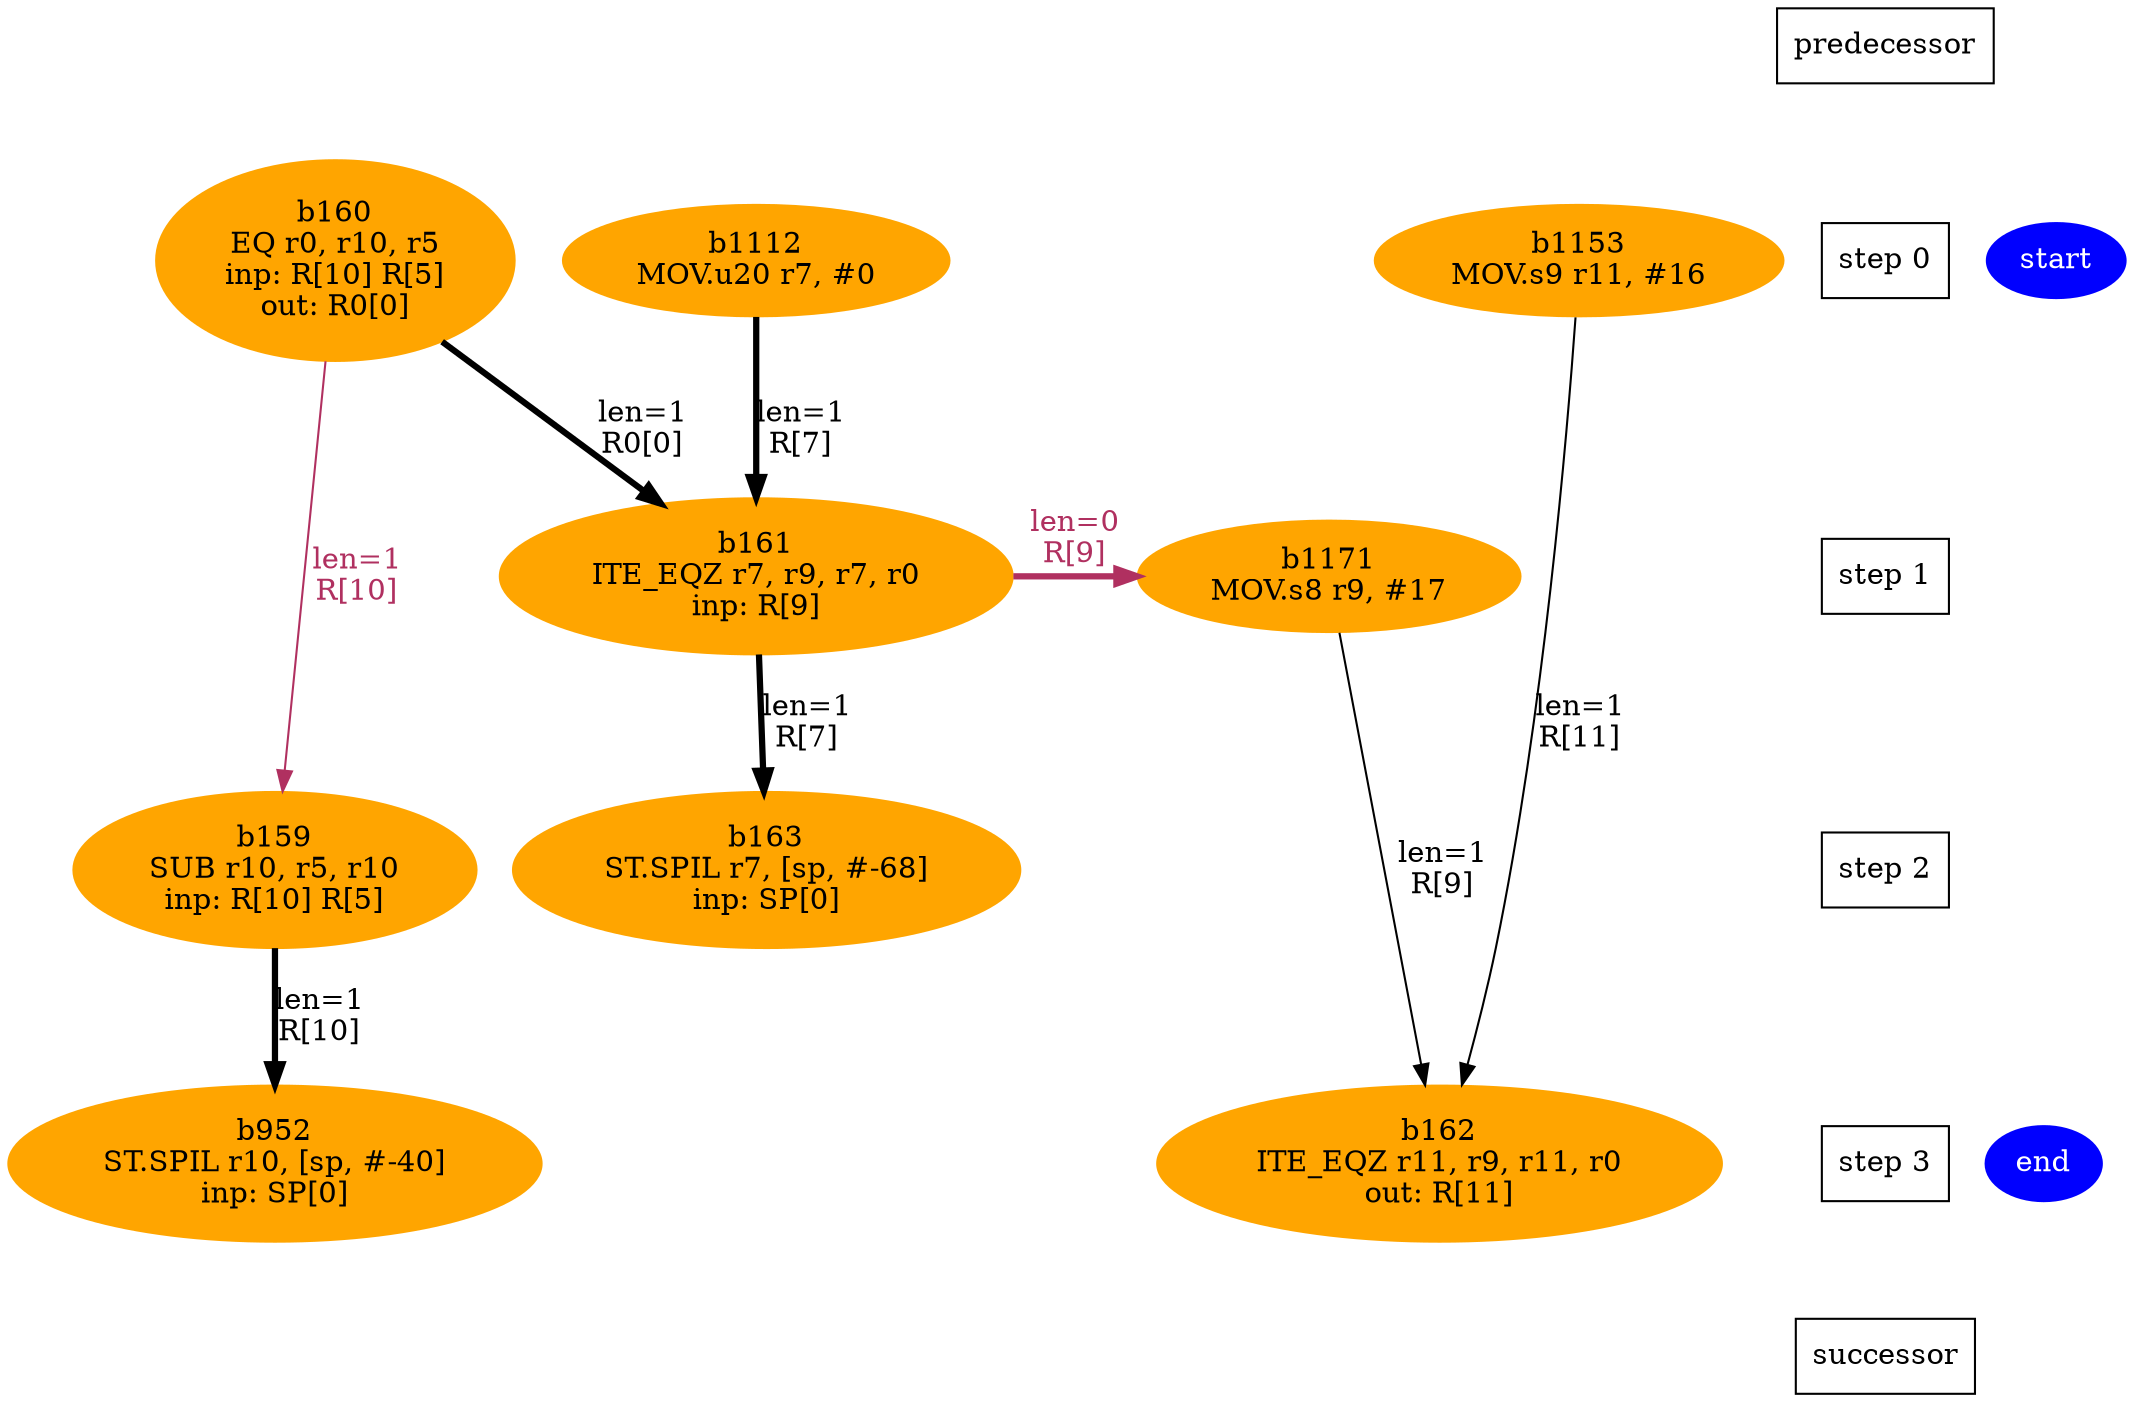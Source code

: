 digraph N {
 b159[color=orange,fontcolor=black,style=filled,label="b159\nSUB r10, r5, r10\ninp: R[10] R[5]"];  {rank=same; S2;  b159;}
 b160[color=orange,fontcolor=black,style=filled,label="b160\nEQ r0, r10, r5\ninp: R[10] R[5]\nout: R0[0]"];  {rank=same; S0;  b160;}
 b161[color=orange,fontcolor=black,style=filled,label="b161\nITE_EQZ r7, r9, r7, r0\ninp: R[9]"];  {rank=same; S1;  b161;}
 b162[color=orange,fontcolor=black,style=filled,label="b162\nITE_EQZ r11, r9, r11, r0\nout: R[11]"];  {rank=same; S3;  b162;}
 b163[color=orange,fontcolor=black,style=filled,label="b163\nST.SPIL r7, [sp, #-68]\ninp: SP[0]"];  {rank=same; S2;  b163;}
 b1112[color=orange,fontcolor=black,style=filled,label="b1112\nMOV.u20 r7, #0"];  {rank=same; S0;  b1112;}
 b1153[color=orange,fontcolor=black,style=filled,label="b1153\nMOV.s9 r11, #16"];  {rank=same; S0;  b1153;}
 b1171[color=orange,fontcolor=black,style=filled,label="b1171\nMOV.s8 r9, #17"];  {rank=same; S1;  b1171;}
 b952[color=orange,fontcolor=black,style=filled,label="b952\nST.SPIL r10, [sp, #-40]\ninp: SP[0]"];  {rank=same; S3;  b952;}
 start [color=blue,fontcolor=white,style=filled,label="start"];  {rank=same; S0;  start;}
 end [color=blue,fontcolor=white,style=filled,label="end"];  {rank=same; S3;  end;}
   b159 -> b952 [color=black,fontcolor=black,penwidth=3,label="len=1\nR[10]",weight=1000];
   b160 -> b159 [color=maroon,fontcolor=maroon,label="len=1\nR[10]",weight=1000];
   b160 -> b161 [color=black,fontcolor=black,penwidth=3,label="len=1\nR0[0]",weight=1000];
   b161 -> b1171 [color=maroon,fontcolor=maroon,penwidth=3,label="len=0\nR[9]",weight=1000];
   b161 -> b163 [color=black,fontcolor=black,penwidth=3,label="len=1\nR[7]",weight=1000];
   b1112 -> b161 [color=black,fontcolor=black,penwidth=3,label="len=1\nR[7]",weight=1000];
   b1153 -> b162 [color=black,fontcolor=black,label="len=1\nR[11]",weight=1000];
   b1171 -> b162 [color=black,fontcolor=black,label="len=1\nR[9]",weight=1000];
  Sm1 [label="predecessor",shape=box];
  S0 [label="step 0",shape=box];
  Sm1 -> S0[style=invis,weight=9000];
  S1 [label="step 1",shape=box];
  S0 -> S1[style=invis,weight=9000];
  S2 [label="step 2",shape=box];
  S1 -> S2[style=invis,weight=9000];
  S3 [label="step 3",shape=box];
  S2 -> S3[style=invis,weight=9000];
  S4 [label="successor",shape=box];
  S3 -> S4[style=invis,weight=9000];
}

